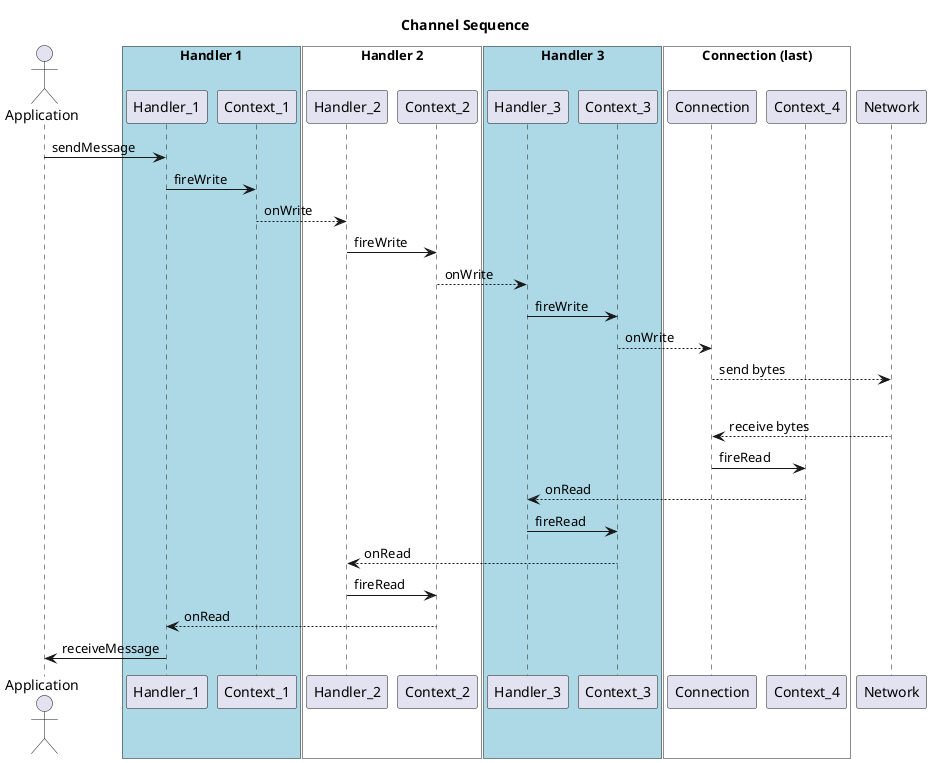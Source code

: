 @startuml

title Channel Sequence
actor  Application
box "Handler 1" #LightBlue
participant Handler_1
participant Context_1
end box

box "Handler 2" #White
participant Handler_2
participant Context_2
end box

box "Handler 3" #LightBlue
participant Handler_3
participant Context_3
end box

box "Connection (last)" #White
participant Connection
participant Context_4
end box

Application -> Handler_1 : sendMessage
Handler_1 -> Context_1 : fireWrite
Context_1 --> Handler_2 : onWrite

Handler_2 -> Context_2 : fireWrite
Context_2 --> Handler_3 : onWrite

Handler_3 -> Context_3 : fireWrite
Context_3 --> Connection : onWrite
Connection -->Network : send bytes

|||

Network--> Connection : receive bytes

Connection -> Context_4 : fireRead
Context_4 --> Handler_3 : onRead

Handler_3 -> Context_3 : fireRead
Context_3 --> Handler_2 : onRead

Handler_2 -> Context_2 : fireRead
Context_2 --> Handler_1 : onRead

Handler_1 -> Application  : receiveMessage

@enduml
